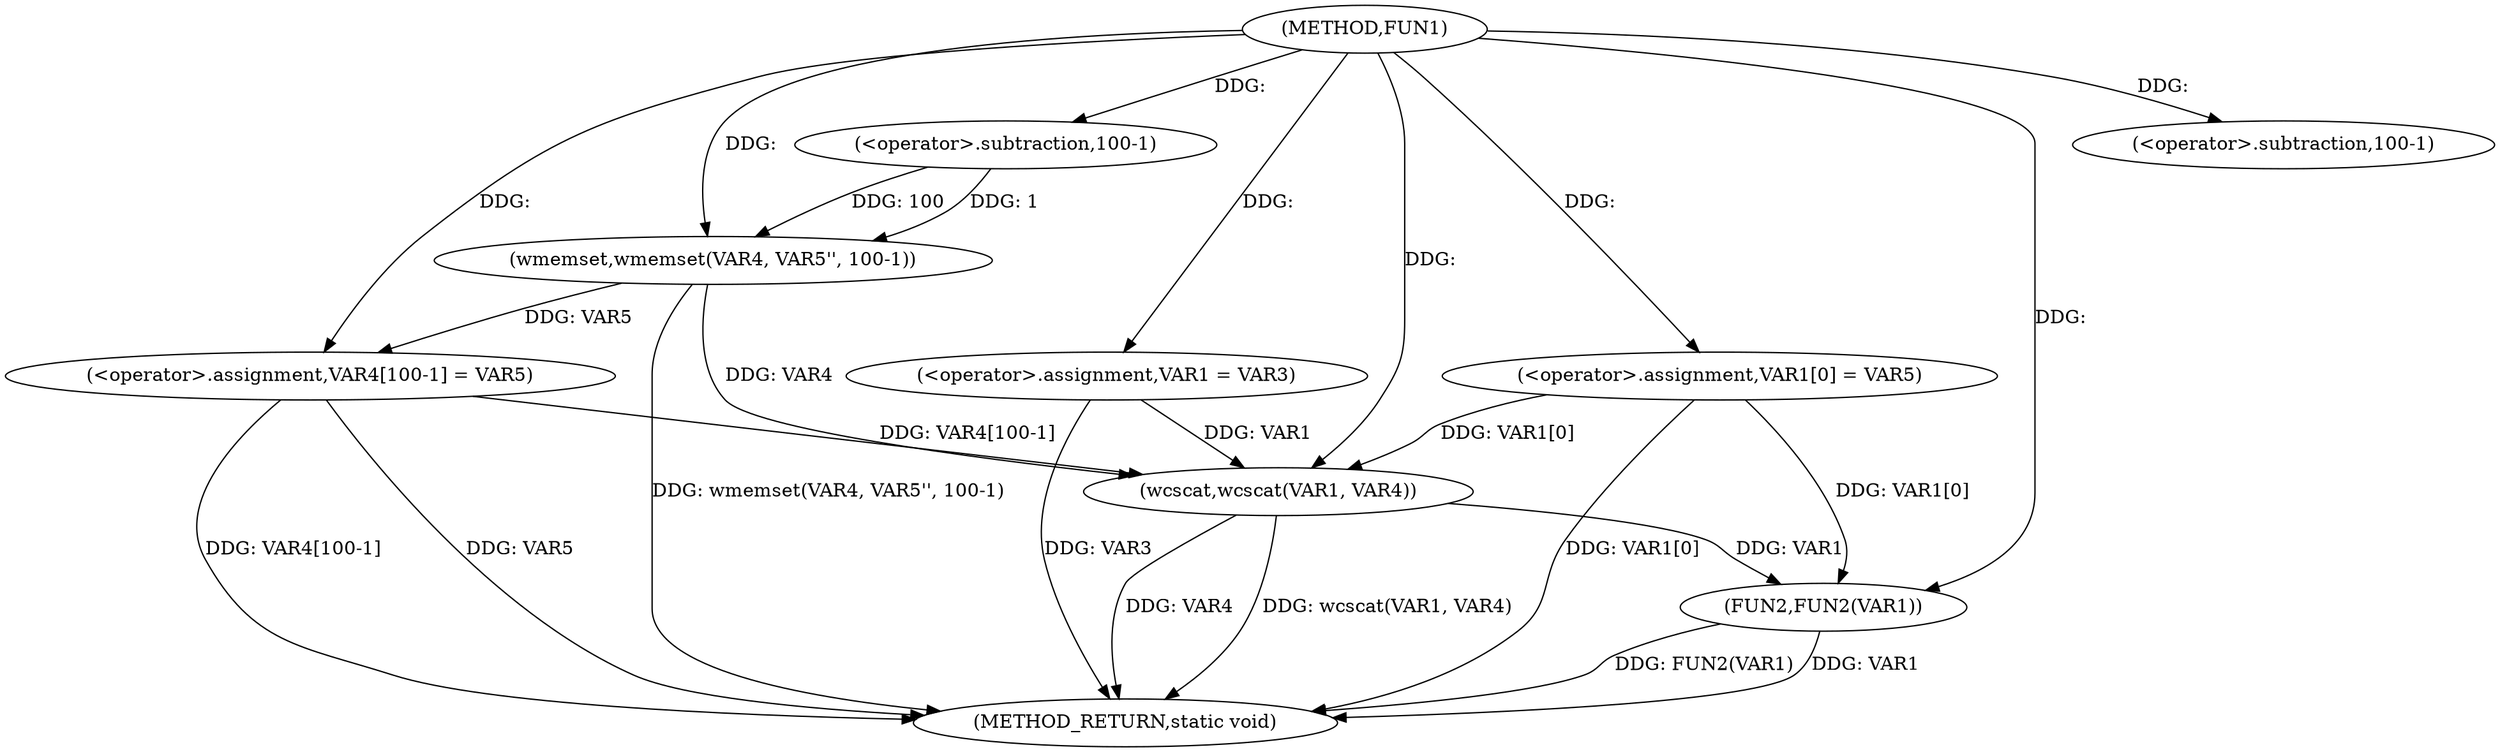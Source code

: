 digraph FUN1 {  
"1000100" [label = "(METHOD,FUN1)" ]
"1000135" [label = "(METHOD_RETURN,static void)" ]
"1000107" [label = "(<operator>.assignment,VAR1 = VAR3)" ]
"1000110" [label = "(<operator>.assignment,VAR1[0] = VAR5)" ]
"1000117" [label = "(wmemset,wmemset(VAR4, VAR5'', 100-1))" ]
"1000120" [label = "(<operator>.subtraction,100-1)" ]
"1000123" [label = "(<operator>.assignment,VAR4[100-1] = VAR5)" ]
"1000126" [label = "(<operator>.subtraction,100-1)" ]
"1000130" [label = "(wcscat,wcscat(VAR1, VAR4))" ]
"1000133" [label = "(FUN2,FUN2(VAR1))" ]
  "1000117" -> "1000135"  [ label = "DDG: wmemset(VAR4, VAR5'', 100-1)"] 
  "1000133" -> "1000135"  [ label = "DDG: FUN2(VAR1)"] 
  "1000110" -> "1000135"  [ label = "DDG: VAR1[0]"] 
  "1000107" -> "1000135"  [ label = "DDG: VAR3"] 
  "1000123" -> "1000135"  [ label = "DDG: VAR4[100-1]"] 
  "1000130" -> "1000135"  [ label = "DDG: wcscat(VAR1, VAR4)"] 
  "1000130" -> "1000135"  [ label = "DDG: VAR4"] 
  "1000123" -> "1000135"  [ label = "DDG: VAR5"] 
  "1000133" -> "1000135"  [ label = "DDG: VAR1"] 
  "1000100" -> "1000107"  [ label = "DDG: "] 
  "1000100" -> "1000110"  [ label = "DDG: "] 
  "1000100" -> "1000117"  [ label = "DDG: "] 
  "1000120" -> "1000117"  [ label = "DDG: 100"] 
  "1000120" -> "1000117"  [ label = "DDG: 1"] 
  "1000100" -> "1000120"  [ label = "DDG: "] 
  "1000117" -> "1000123"  [ label = "DDG: VAR5"] 
  "1000100" -> "1000123"  [ label = "DDG: "] 
  "1000100" -> "1000126"  [ label = "DDG: "] 
  "1000107" -> "1000130"  [ label = "DDG: VAR1"] 
  "1000110" -> "1000130"  [ label = "DDG: VAR1[0]"] 
  "1000100" -> "1000130"  [ label = "DDG: "] 
  "1000117" -> "1000130"  [ label = "DDG: VAR4"] 
  "1000123" -> "1000130"  [ label = "DDG: VAR4[100-1]"] 
  "1000110" -> "1000133"  [ label = "DDG: VAR1[0]"] 
  "1000130" -> "1000133"  [ label = "DDG: VAR1"] 
  "1000100" -> "1000133"  [ label = "DDG: "] 
}
